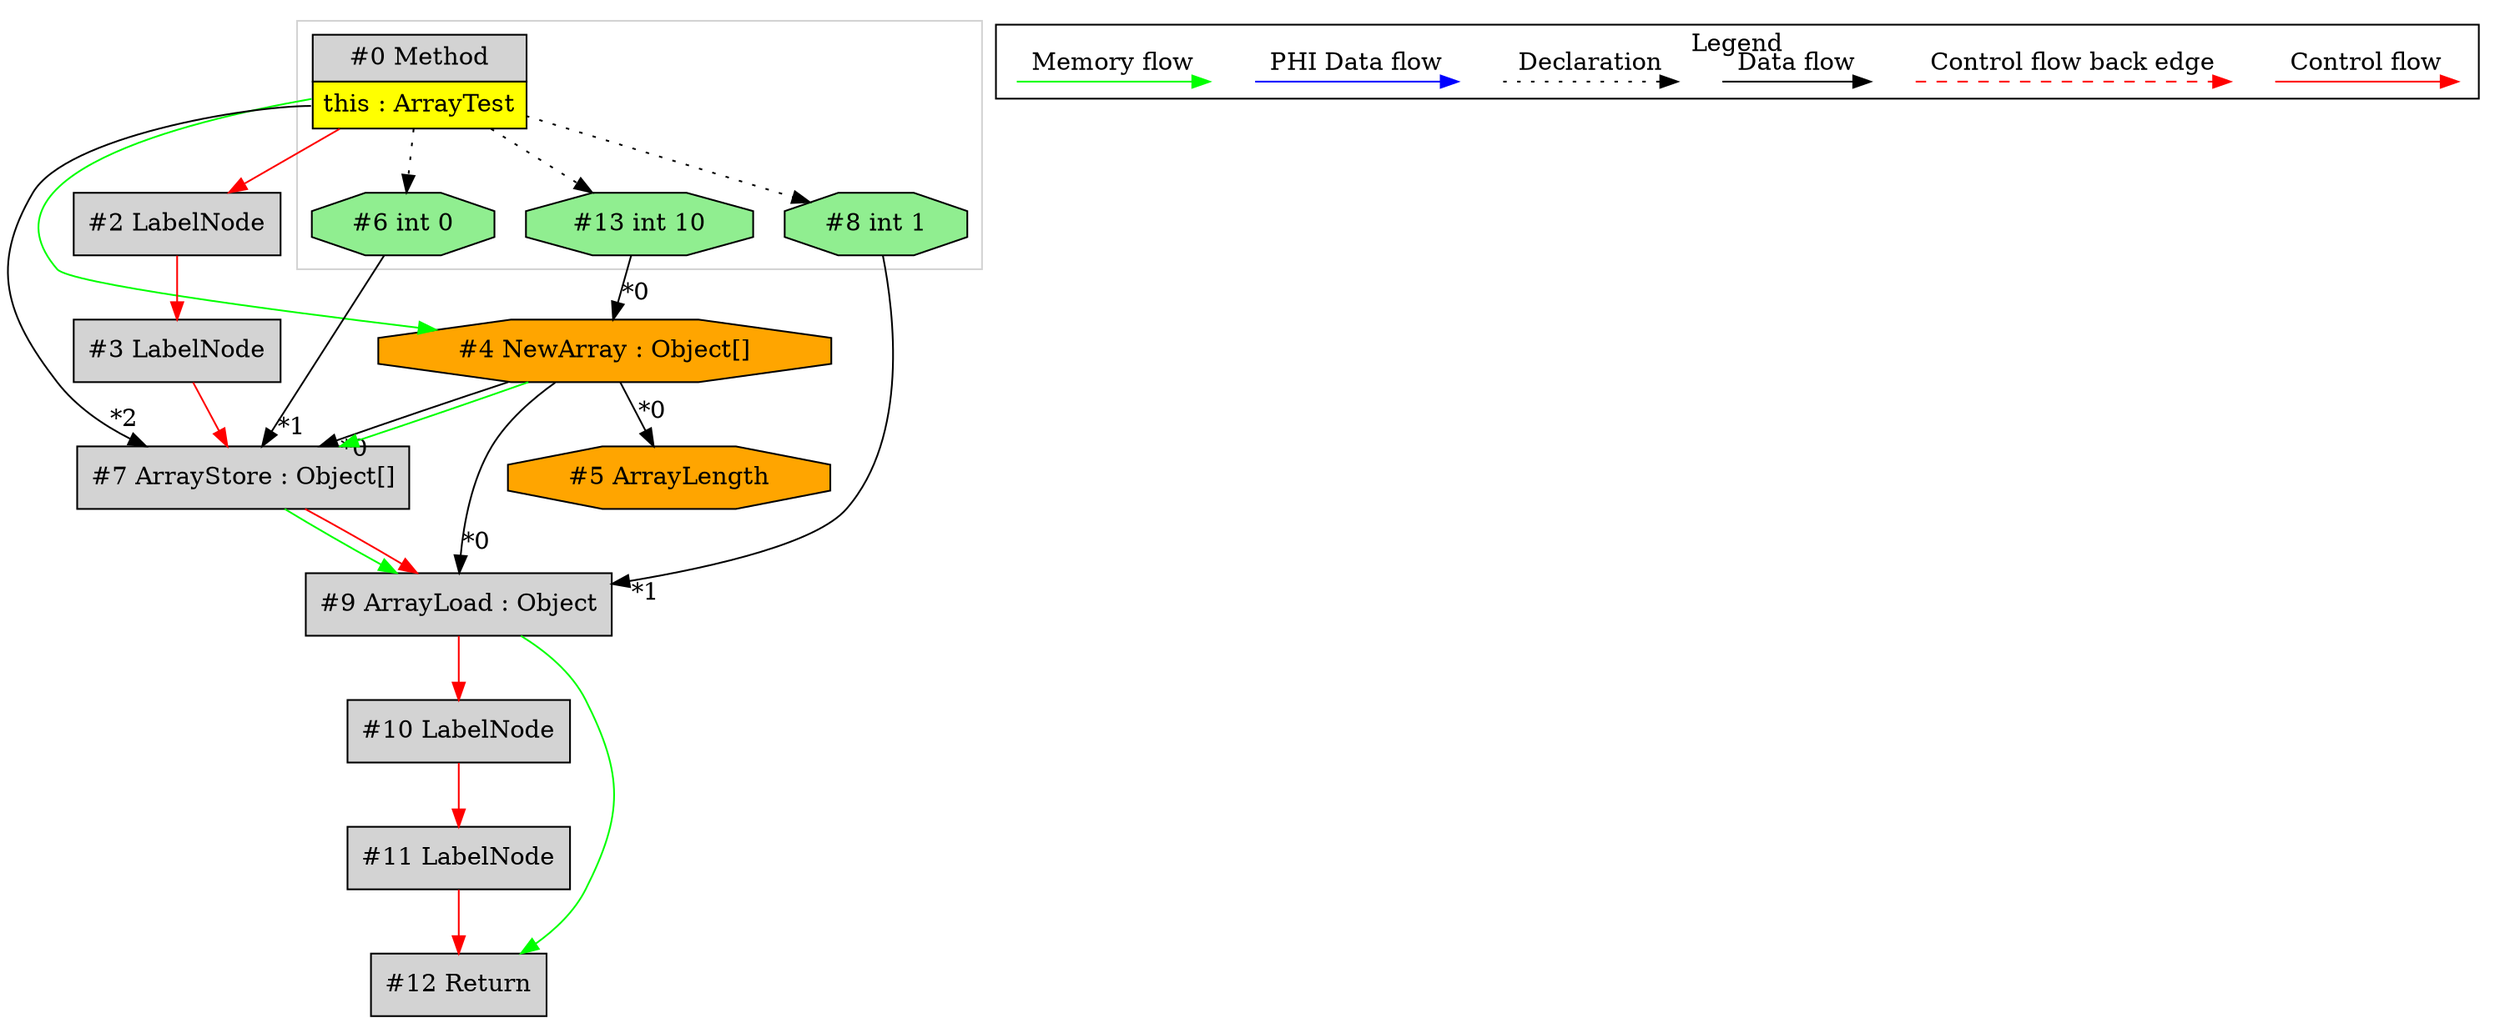 digraph {
 node0[margin="0", label=<<table border="0" cellborder="1" cellspacing="0" cellpadding="5"><tr><td colspan="1">#0 Method</td></tr><tr><td port="prj1" bgcolor="yellow">this : ArrayTest</td></tr></table>>,shape=none, fillcolor=lightgrey, style=filled];
 node4[label="#4 NewArray : Object[]",shape=octagon, fillcolor=orange, style=filled];
 node13 -> node4[headlabel="*0", labeldistance=2];
 node0 -> node4[labeldistance=2, color=green, constraint=false];
 node13[label="#13 int 10",shape=octagon, fillcolor=lightgreen, style=filled];
 node0 -> node13[style=dotted];
 node5[label="#5 ArrayLength",shape=octagon, fillcolor=orange, style=filled];
 node4 -> node5[headlabel="*0", labeldistance=2];
 node9[label="#9 ArrayLoad : Object",shape=box, fillcolor=lightgrey, style=filled];
 node4 -> node9[headlabel="*0", labeldistance=2];
 node8 -> node9[headlabel="*1", labeldistance=2];
 node7 -> node9[labeldistance=2, color=green, constraint=false];
 node7 -> node9[labeldistance=2, color=red, fontcolor=red];
 node7[label="#7 ArrayStore : Object[]",shape=box, fillcolor=lightgrey, style=filled];
 node4 -> node7[headlabel="*0", labeldistance=2];
 node6 -> node7[headlabel="*1", labeldistance=2];
 node0:prj1 -> node7[headlabel="*2", labeldistance=2];
 node4 -> node7[labeldistance=2, color=green, constraint=false];
 node3 -> node7[labeldistance=2, color=red, fontcolor=red];
 node3[label="#3 LabelNode",shape=box, fillcolor=lightgrey, style=filled];
 node2 -> node3[labeldistance=2, color=red, fontcolor=red];
 node2[label="#2 LabelNode",shape=box, fillcolor=lightgrey, style=filled];
 node0 -> node2[labeldistance=2, color=red, fontcolor=red];
 node6[label="#6 int 0",shape=octagon, fillcolor=lightgreen, style=filled];
 node0 -> node6[style=dotted];
 node8[label="#8 int 1",shape=octagon, fillcolor=lightgreen, style=filled];
 node0 -> node8[style=dotted];
 node10[label="#10 LabelNode",shape=box, fillcolor=lightgrey, style=filled];
 node9 -> node10[labeldistance=2, color=red, fontcolor=red];
 node11[label="#11 LabelNode",shape=box, fillcolor=lightgrey, style=filled];
 node10 -> node11[labeldistance=2, color=red, fontcolor=red];
 node12[label="#12 Return",shape=box, fillcolor=lightgrey, style=filled];
 node11 -> node12[labeldistance=2, color=red, fontcolor=red];
 node9 -> node12[labeldistance=2, color=green, constraint=false];
 subgraph cluster_0 {
  color=lightgray;
  node0;
  node6;
  node8;
  node13;
 }
 subgraph cluster_000 {
  label = "Legend";
  node [shape=point]
  {
   rank=same;
   c0 [style = invis];
   c1 [style = invis];
   c2 [style = invis];
   c3 [style = invis];
   d0 [style = invis];
   d1 [style = invis];
   d2 [style = invis];
   d3 [style = invis];
   d4 [style = invis];
   d5 [style = invis];
   d6 [style = invis];
   d7 [style = invis];
  }
  c0 -> c1 [label="Control flow", style=solid, color=red]
  c2 -> c3 [label="Control flow back edge", style=dashed, color=red]
  d0 -> d1 [label="Data flow"]
  d2 -> d3 [label="Declaration", style=dotted]
  d4 -> d5 [label="PHI Data flow", color=blue]
  d6 -> d7 [label="Memory flow", color=green]
 }

}
